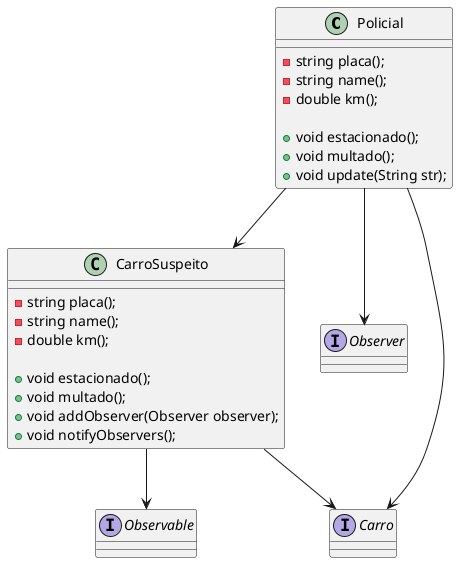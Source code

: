 @startuml observer

class Policial {
    -string placa();
    -string name();
    -double km();

    +void estacionado();
    +void multado();
    +void update(String str);
}

class CarroSuspeito {
    -string placa();
    -string name();
    -double km();

    +void estacionado();
    +void multado();
    +void addObserver(Observer observer);
    +void notifyObservers();
}

interface Observer {
    
}

interface Carro{

}

interface Observable{

}

Policial --> CarroSuspeito

Policial --> Observer

Policial --> Carro

CarroSuspeito --> Carro

CarroSuspeito --> Observable

@enduml